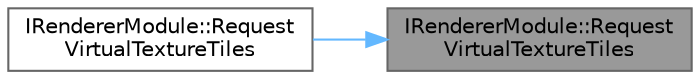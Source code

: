digraph "IRendererModule::RequestVirtualTextureTiles"
{
 // INTERACTIVE_SVG=YES
 // LATEX_PDF_SIZE
  bgcolor="transparent";
  edge [fontname=Helvetica,fontsize=10,labelfontname=Helvetica,labelfontsize=10];
  node [fontname=Helvetica,fontsize=10,shape=box,height=0.2,width=0.4];
  rankdir="RL";
  Node1 [id="Node000001",label="IRendererModule::Request\lVirtualTextureTiles",height=0.2,width=0.4,color="gray40", fillcolor="grey60", style="filled", fontcolor="black",tooltip=" "];
  Node1 -> Node2 [id="edge1_Node000001_Node000002",dir="back",color="steelblue1",style="solid",tooltip=" "];
  Node2 [id="Node000002",label="IRendererModule::Request\lVirtualTextureTiles",height=0.2,width=0.4,color="grey40", fillcolor="white", style="filled",URL="$de/d1a/classIRendererModule.html#a99d19b3c509be44c6c8c5d587e790946",tooltip="Request an array of virtual texture page requests that was captured with SetVirtualTextureRequestReco..."];
}
